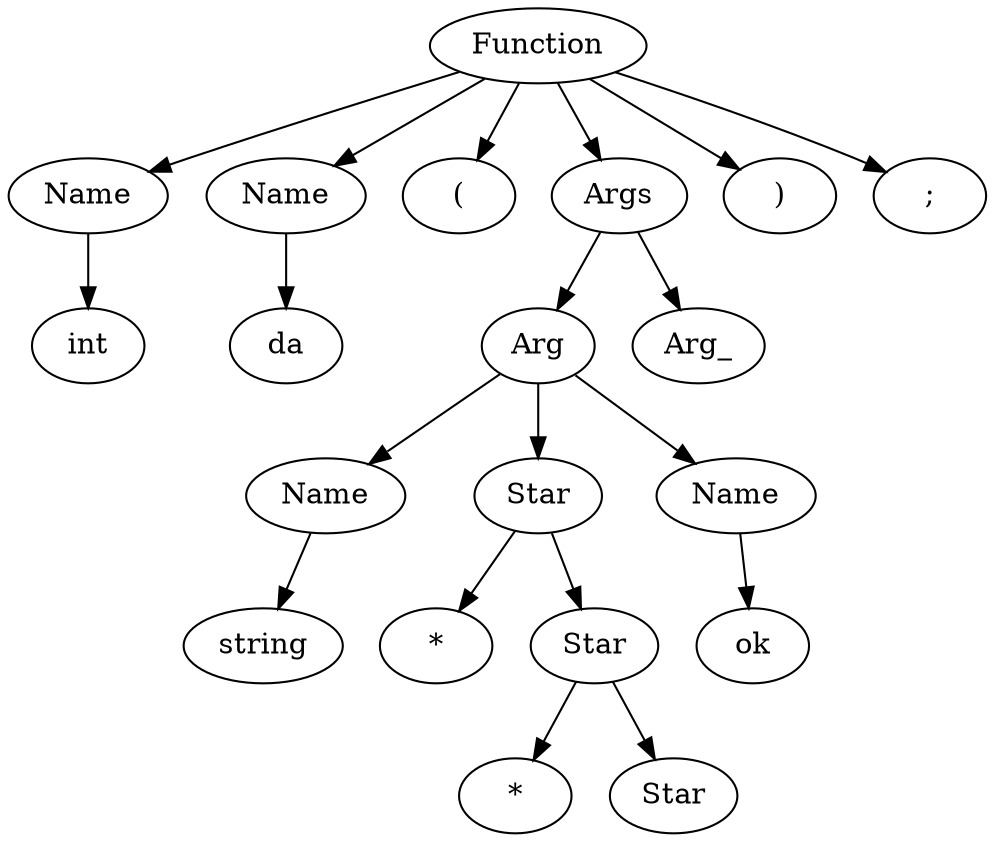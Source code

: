 digraph tree {
node [label = "Function"]; "Function67";
node [label = "Name"]; "Name49";
node [label = "int"]; "int48";
"Name49"->"int48"
"Function67"->"Name49"
node [label = "Name"]; "Name51";
node [label = "da"]; "da50";
"Name51"->"da50"
"Function67"->"Name51"
node [label = "("]; "(52";
"Function67"->"(52"
node [label = "Args"]; "Args64";
node [label = "Arg"]; "Arg62";
node [label = "Name"]; "Name54";
node [label = "string"]; "string53";
"Name54"->"string53"
"Arg62"->"Name54"
node [label = "Star"]; "Star59";
node [label = "*"]; "*55";
"Star59"->"*55"
node [label = "Star"]; "Star58";
node [label = "*"]; "*56";
"Star58"->"*56"
node [label = "Star"]; "Star57";
"Star58"->"Star57"
"Star59"->"Star58"
"Arg62"->"Star59"
node [label = "Name"]; "Name61";
node [label = "ok"]; "ok60";
"Name61"->"ok60"
"Arg62"->"Name61"
"Args64"->"Arg62"
node [label = "Arg_"]; "Arg_63";
"Args64"->"Arg_63"
"Function67"->"Args64"
node [label = ")"]; ")65";
"Function67"->")65"
node [label = ";"]; ";66";
"Function67"->";66"
}